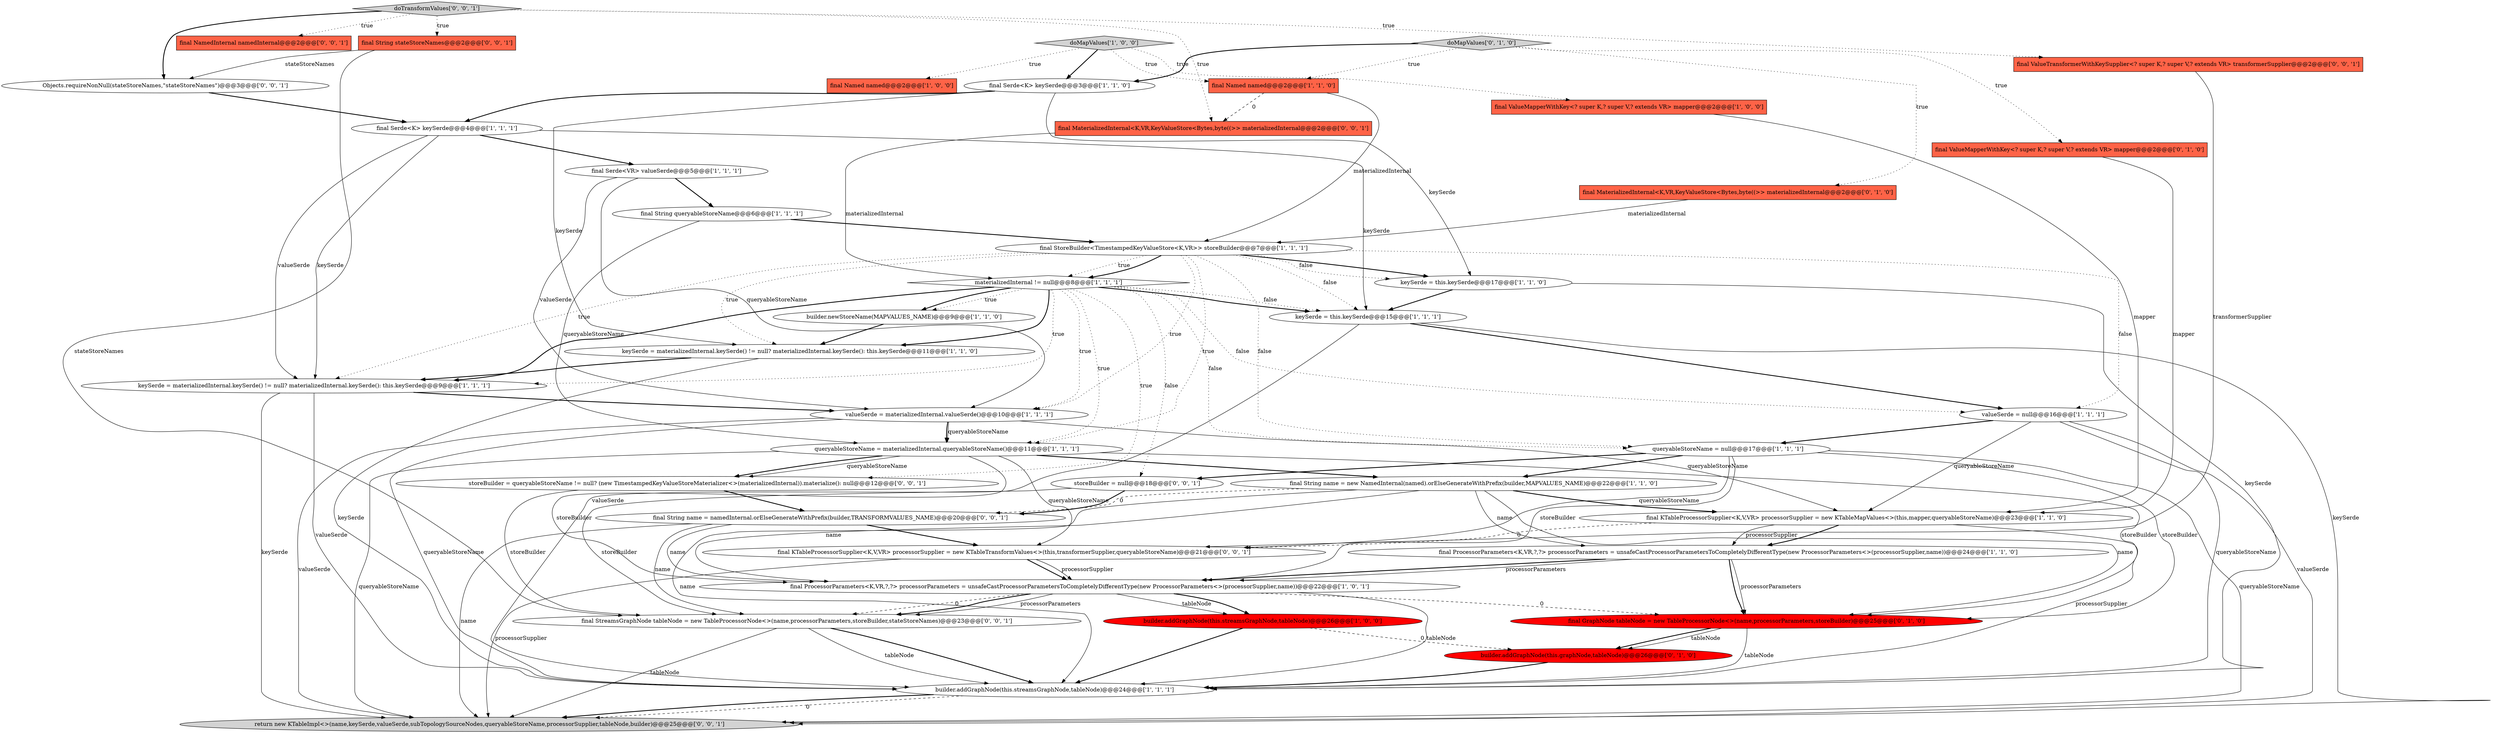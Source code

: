 digraph {
21 [style = filled, label = "final StoreBuilder<TimestampedKeyValueStore<K,VR>> storeBuilder@@@7@@@['1', '1', '1']", fillcolor = white, shape = ellipse image = "AAA0AAABBB1BBB"];
24 [style = filled, label = "keySerde = this.keySerde@@@15@@@['1', '1', '1']", fillcolor = white, shape = ellipse image = "AAA0AAABBB1BBB"];
7 [style = filled, label = "keySerde = materializedInternal.keySerde() != null? materializedInternal.keySerde(): this.keySerde@@@9@@@['1', '1', '1']", fillcolor = white, shape = ellipse image = "AAA0AAABBB1BBB"];
35 [style = filled, label = "storeBuilder = null@@@18@@@['0', '0', '1']", fillcolor = white, shape = ellipse image = "AAA0AAABBB3BBB"];
39 [style = filled, label = "final KTableProcessorSupplier<K,V,VR> processorSupplier = new KTableTransformValues<>(this,transformerSupplier,queryableStoreName)@@@21@@@['0', '0', '1']", fillcolor = white, shape = ellipse image = "AAA0AAABBB3BBB"];
0 [style = filled, label = "final Serde<K> keySerde@@@4@@@['1', '1', '1']", fillcolor = white, shape = ellipse image = "AAA0AAABBB1BBB"];
29 [style = filled, label = "final ValueMapperWithKey<? super K,? super V,? extends VR> mapper@@@2@@@['0', '1', '0']", fillcolor = tomato, shape = box image = "AAA0AAABBB2BBB"];
38 [style = filled, label = "final StreamsGraphNode tableNode = new TableProcessorNode<>(name,processorParameters,storeBuilder,stateStoreNames)@@@23@@@['0', '0', '1']", fillcolor = white, shape = ellipse image = "AAA0AAABBB3BBB"];
2 [style = filled, label = "builder.addGraphNode(this.streamsGraphNode,tableNode)@@@24@@@['1', '1', '1']", fillcolor = white, shape = ellipse image = "AAA0AAABBB1BBB"];
13 [style = filled, label = "doMapValues['1', '0', '0']", fillcolor = lightgray, shape = diamond image = "AAA0AAABBB1BBB"];
26 [style = filled, label = "final MaterializedInternal<K,VR,KeyValueStore<Bytes,byte((>> materializedInternal@@@2@@@['0', '1', '0']", fillcolor = tomato, shape = box image = "AAA0AAABBB2BBB"];
33 [style = filled, label = "final ValueTransformerWithKeySupplier<? super K,? super V,? extends VR> transformerSupplier@@@2@@@['0', '0', '1']", fillcolor = tomato, shape = box image = "AAA0AAABBB3BBB"];
17 [style = filled, label = "builder.newStoreName(MAPVALUES_NAME)@@@9@@@['1', '1', '0']", fillcolor = white, shape = ellipse image = "AAA0AAABBB1BBB"];
22 [style = filled, label = "final Serde<K> keySerde@@@3@@@['1', '1', '0']", fillcolor = white, shape = ellipse image = "AAA0AAABBB1BBB"];
12 [style = filled, label = "builder.addGraphNode(this.streamsGraphNode,tableNode)@@@26@@@['1', '0', '0']", fillcolor = red, shape = ellipse image = "AAA1AAABBB1BBB"];
14 [style = filled, label = "final Named named@@@2@@@['1', '1', '0']", fillcolor = tomato, shape = box image = "AAA0AAABBB1BBB"];
18 [style = filled, label = "keySerde = materializedInternal.keySerde() != null? materializedInternal.keySerde(): this.keySerde@@@11@@@['1', '1', '0']", fillcolor = white, shape = ellipse image = "AAA0AAABBB1BBB"];
23 [style = filled, label = "materializedInternal != null@@@8@@@['1', '1', '1']", fillcolor = white, shape = diamond image = "AAA0AAABBB1BBB"];
1 [style = filled, label = "valueSerde = materializedInternal.valueSerde()@@@10@@@['1', '1', '1']", fillcolor = white, shape = ellipse image = "AAA0AAABBB1BBB"];
3 [style = filled, label = "final Named named@@@2@@@['1', '0', '0']", fillcolor = tomato, shape = box image = "AAA0AAABBB1BBB"];
36 [style = filled, label = "storeBuilder = queryableStoreName != null? (new TimestampedKeyValueStoreMaterializer<>(materializedInternal)).materialize(): null@@@12@@@['0', '0', '1']", fillcolor = white, shape = ellipse image = "AAA0AAABBB3BBB"];
15 [style = filled, label = "final KTableProcessorSupplier<K,V,VR> processorSupplier = new KTableMapValues<>(this,mapper,queryableStoreName)@@@23@@@['1', '1', '0']", fillcolor = white, shape = ellipse image = "AAA0AAABBB1BBB"];
5 [style = filled, label = "queryableStoreName = null@@@17@@@['1', '1', '1']", fillcolor = white, shape = ellipse image = "AAA0AAABBB1BBB"];
11 [style = filled, label = "queryableStoreName = materializedInternal.queryableStoreName()@@@11@@@['1', '1', '1']", fillcolor = white, shape = ellipse image = "AAA0AAABBB1BBB"];
34 [style = filled, label = "final NamedInternal namedInternal@@@2@@@['0', '0', '1']", fillcolor = tomato, shape = box image = "AAA0AAABBB3BBB"];
9 [style = filled, label = "final String queryableStoreName@@@6@@@['1', '1', '1']", fillcolor = white, shape = ellipse image = "AAA0AAABBB1BBB"];
6 [style = filled, label = "final ProcessorParameters<K,VR,?,?> processorParameters = unsafeCastProcessorParametersToCompletelyDifferentType(new ProcessorParameters<>(processorSupplier,name))@@@22@@@['1', '0', '1']", fillcolor = white, shape = ellipse image = "AAA0AAABBB1BBB"];
25 [style = filled, label = "doMapValues['0', '1', '0']", fillcolor = lightgray, shape = diamond image = "AAA0AAABBB2BBB"];
8 [style = filled, label = "valueSerde = null@@@16@@@['1', '1', '1']", fillcolor = white, shape = ellipse image = "AAA0AAABBB1BBB"];
30 [style = filled, label = "final String stateStoreNames@@@2@@@['0', '0', '1']", fillcolor = tomato, shape = box image = "AAA0AAABBB3BBB"];
20 [style = filled, label = "final Serde<VR> valueSerde@@@5@@@['1', '1', '1']", fillcolor = white, shape = ellipse image = "AAA0AAABBB1BBB"];
40 [style = filled, label = "doTransformValues['0', '0', '1']", fillcolor = lightgray, shape = diamond image = "AAA0AAABBB3BBB"];
28 [style = filled, label = "builder.addGraphNode(this.graphNode,tableNode)@@@26@@@['0', '1', '0']", fillcolor = red, shape = ellipse image = "AAA1AAABBB2BBB"];
16 [style = filled, label = "final String name = new NamedInternal(named).orElseGenerateWithPrefix(builder,MAPVALUES_NAME)@@@22@@@['1', '1', '0']", fillcolor = white, shape = ellipse image = "AAA0AAABBB1BBB"];
27 [style = filled, label = "final GraphNode tableNode = new TableProcessorNode<>(name,processorParameters,storeBuilder)@@@25@@@['0', '1', '0']", fillcolor = red, shape = ellipse image = "AAA1AAABBB2BBB"];
19 [style = filled, label = "final ProcessorParameters<K,VR,?,?> processorParameters = unsafeCastProcessorParametersToCompletelyDifferentType(new ProcessorParameters<>(processorSupplier,name))@@@24@@@['1', '1', '0']", fillcolor = white, shape = ellipse image = "AAA0AAABBB1BBB"];
32 [style = filled, label = "return new KTableImpl<>(name,keySerde,valueSerde,subTopologySourceNodes,queryableStoreName,processorSupplier,tableNode,builder)@@@25@@@['0', '0', '1']", fillcolor = lightgray, shape = ellipse image = "AAA0AAABBB3BBB"];
41 [style = filled, label = "final MaterializedInternal<K,VR,KeyValueStore<Bytes,byte((>> materializedInternal@@@2@@@['0', '0', '1']", fillcolor = tomato, shape = box image = "AAA0AAABBB3BBB"];
37 [style = filled, label = "Objects.requireNonNull(stateStoreNames,\"stateStoreNames\")@@@3@@@['0', '0', '1']", fillcolor = white, shape = ellipse image = "AAA0AAABBB3BBB"];
4 [style = filled, label = "keySerde = this.keySerde@@@17@@@['1', '1', '0']", fillcolor = white, shape = ellipse image = "AAA0AAABBB1BBB"];
31 [style = filled, label = "final String name = namedInternal.orElseGenerateWithPrefix(builder,TRANSFORMVALUES_NAME)@@@20@@@['0', '0', '1']", fillcolor = white, shape = ellipse image = "AAA0AAABBB3BBB"];
10 [style = filled, label = "final ValueMapperWithKey<? super K,? super V,? extends VR> mapper@@@2@@@['1', '0', '0']", fillcolor = tomato, shape = box image = "AAA0AAABBB1BBB"];
11->6 [style = solid, label="storeBuilder"];
37->0 [style = bold, label=""];
21->11 [style = dotted, label="true"];
25->22 [style = bold, label=""];
6->38 [style = solid, label="processorParameters"];
20->9 [style = bold, label=""];
21->18 [style = dotted, label="true"];
16->31 [style = dashed, label="0"];
27->28 [style = bold, label=""];
2->32 [style = dashed, label="0"];
1->2 [style = solid, label="queryableStoreName"];
8->15 [style = solid, label="queryableStoreName"];
39->6 [style = bold, label=""];
31->6 [style = solid, label="name"];
6->38 [style = dashed, label="0"];
25->29 [style = dotted, label="true"];
13->10 [style = dotted, label="true"];
11->32 [style = solid, label="queryableStoreName"];
0->24 [style = solid, label="keySerde"];
11->36 [style = bold, label=""];
1->15 [style = solid, label="queryableStoreName"];
12->2 [style = bold, label=""];
22->0 [style = bold, label=""];
21->23 [style = dotted, label="true"];
19->27 [style = solid, label="processorParameters"];
21->7 [style = dotted, label="true"];
21->8 [style = dotted, label="false"];
9->21 [style = bold, label=""];
23->17 [style = bold, label=""];
4->2 [style = solid, label="keySerde"];
7->32 [style = solid, label="keySerde"];
13->22 [style = bold, label=""];
2->32 [style = bold, label=""];
33->39 [style = solid, label="transformerSupplier"];
23->17 [style = dotted, label="true"];
40->37 [style = bold, label=""];
22->18 [style = solid, label="keySerde"];
20->1 [style = solid, label="valueSerde"];
40->41 [style = dotted, label="true"];
11->16 [style = bold, label=""];
5->39 [style = solid, label="queryableStoreName"];
35->31 [style = bold, label=""];
27->28 [style = solid, label="tableNode"];
7->1 [style = bold, label=""];
23->5 [style = dotted, label="false"];
13->3 [style = dotted, label="true"];
36->31 [style = bold, label=""];
20->1 [style = solid, label="queryableStoreName"];
23->24 [style = dotted, label="false"];
16->19 [style = solid, label="name"];
40->30 [style = dotted, label="true"];
8->32 [style = solid, label="valueSerde"];
19->6 [style = bold, label=""];
21->24 [style = dotted, label="false"];
1->11 [style = bold, label=""];
38->2 [style = bold, label=""];
39->6 [style = solid, label="processorSupplier"];
29->15 [style = solid, label="mapper"];
6->38 [style = bold, label=""];
23->1 [style = dotted, label="true"];
18->2 [style = solid, label="keySerde"];
6->27 [style = dashed, label="0"];
6->2 [style = solid, label="tableNode"];
0->20 [style = bold, label=""];
23->7 [style = bold, label=""];
7->2 [style = solid, label="valueSerde"];
11->39 [style = solid, label="queryableStoreName"];
24->8 [style = bold, label=""];
18->7 [style = bold, label=""];
25->26 [style = dotted, label="true"];
35->38 [style = solid, label="storeBuilder"];
21->4 [style = bold, label=""];
21->23 [style = bold, label=""];
40->34 [style = dotted, label="true"];
1->32 [style = solid, label="valueSerde"];
23->35 [style = dotted, label="false"];
21->4 [style = dotted, label="false"];
4->24 [style = bold, label=""];
8->2 [style = solid, label="queryableStoreName"];
6->12 [style = solid, label="tableNode"];
14->21 [style = solid, label="materializedInternal"];
38->32 [style = solid, label="tableNode"];
41->23 [style = solid, label="materializedInternal"];
5->32 [style = solid, label="queryableStoreName"];
21->5 [style = dotted, label="false"];
5->6 [style = solid, label="storeBuilder"];
23->7 [style = dotted, label="true"];
15->19 [style = bold, label=""];
9->11 [style = solid, label="queryableStoreName"];
31->32 [style = solid, label="name"];
30->38 [style = solid, label="stateStoreNames"];
0->7 [style = solid, label="keySerde"];
5->16 [style = bold, label=""];
30->37 [style = solid, label="stateStoreNames"];
16->6 [style = solid, label="name"];
15->19 [style = solid, label="processorSupplier"];
15->2 [style = solid, label="processorSupplier"];
31->38 [style = solid, label="name"];
23->36 [style = dotted, label="true"];
31->39 [style = bold, label=""];
15->39 [style = dashed, label="0"];
13->14 [style = dotted, label="true"];
26->21 [style = solid, label="materializedInternal"];
23->18 [style = bold, label=""];
5->35 [style = bold, label=""];
38->2 [style = solid, label="tableNode"];
24->32 [style = solid, label="keySerde"];
14->41 [style = dashed, label="0"];
6->12 [style = bold, label=""];
16->15 [style = bold, label=""];
5->27 [style = solid, label="storeBuilder"];
40->33 [style = dotted, label="true"];
22->4 [style = solid, label="keySerde"];
21->1 [style = dotted, label="true"];
0->7 [style = solid, label="valueSerde"];
27->2 [style = solid, label="tableNode"];
25->14 [style = dotted, label="true"];
1->11 [style = solid, label="queryableStoreName"];
23->8 [style = dotted, label="false"];
28->2 [style = bold, label=""];
11->36 [style = solid, label="queryableStoreName"];
23->24 [style = bold, label=""];
24->2 [style = solid, label="valueSerde"];
10->15 [style = solid, label="mapper"];
8->5 [style = bold, label=""];
12->28 [style = dashed, label="0"];
16->2 [style = solid, label="name"];
19->27 [style = bold, label=""];
16->27 [style = solid, label="name"];
39->32 [style = solid, label="processorSupplier"];
11->27 [style = solid, label="storeBuilder"];
19->6 [style = solid, label="processorParameters"];
17->18 [style = bold, label=""];
36->38 [style = solid, label="storeBuilder"];
23->11 [style = dotted, label="true"];
}
